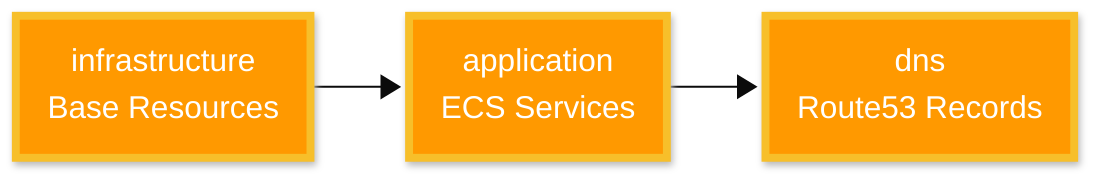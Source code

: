 ---
config:
  look: neo
  theme: base
---
graph LR
    classDef stage fill:#FF9900,stroke:#f7bf2a,stroke-width:4px,color:#FFFFFF
    
    INFRA[infrastructure<br/>Base Resources]:::stage
    APP[application<br/>ECS Services]:::stage
    DNS[dns<br/>Route53 Records]:::stage
    
    INFRA --> APP
    APP --> DNS